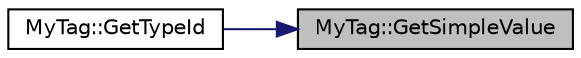 digraph "MyTag::GetSimpleValue"
{
 // LATEX_PDF_SIZE
  edge [fontname="Helvetica",fontsize="10",labelfontname="Helvetica",labelfontsize="10"];
  node [fontname="Helvetica",fontsize="10",shape=record];
  rankdir="RL";
  Node1 [label="MyTag::GetSimpleValue",height=0.2,width=0.4,color="black", fillcolor="grey75", style="filled", fontcolor="black",tooltip="Get the tag value."];
  Node1 -> Node2 [dir="back",color="midnightblue",fontsize="10",style="solid",fontname="Helvetica"];
  Node2 [label="MyTag::GetTypeId",height=0.2,width=0.4,color="black", fillcolor="white", style="filled",URL="$class_my_tag.html#a57caf056caa83d5de995b1516566cf59",tooltip="Get the type ID."];
}
